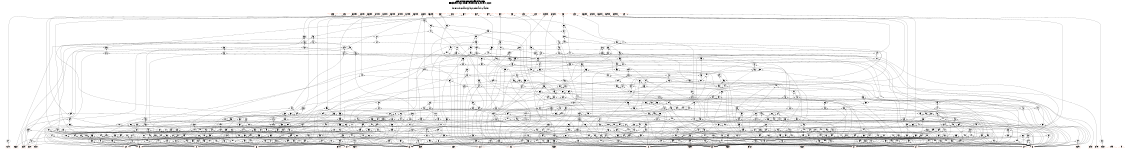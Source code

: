 # Network structure generated by ABC

digraph network {
size = "7.5,10";
center = true;
edge [dir = back];

{
  node [shape = plaintext];
  edge [style = invis];
  LevelTitle1 [label=""];
  LevelTitle2 [label=""];
  Level24 [label = ""];
  Level23 [label = ""];
  Level22 [label = ""];
  Level21 [label = ""];
  Level20 [label = ""];
  Level19 [label = ""];
  Level18 [label = ""];
  Level17 [label = ""];
  Level16 [label = ""];
  Level15 [label = ""];
  Level14 [label = ""];
  Level13 [label = ""];
  Level12 [label = ""];
  Level11 [label = ""];
  Level10 [label = ""];
  Level9 [label = ""];
  Level8 [label = ""];
  Level7 [label = ""];
  Level6 [label = ""];
  Level5 [label = ""];
  Level4 [label = ""];
  Level3 [label = ""];
  Level2 [label = ""];
  Level1 [label = ""];
  Level0 [label = ""];
  LevelTitle1 ->  LevelTitle2 ->  Level24 ->  Level23 ->  Level22 ->  Level21 ->  Level20 ->  Level19 ->  Level18 ->  Level17 ->  Level16 ->  Level15 ->  Level14 ->  Level13 ->  Level12 ->  Level11 ->  Level10 ->  Level9 ->  Level8 ->  Level7 ->  Level6 ->  Level5 ->  Level4 ->  Level3 ->  Level2 ->  Level1 ->  Level0;
}

{
  rank = same;
  LevelTitle1;
  title1 [shape=plaintext,
          fontsize=20,
          fontname = "Times-Roman",
          label="Network structure visualized by ABC\nBenchmark \"top\". Time was Thu Oct  8 20:19:11 2020. "
         ];
}

{
  rank = same;
  LevelTitle2;
  title2 [shape=plaintext,
          fontsize=18,
          fontname = "Times-Roman",
          label="The network contains 534 logic nodes and 18 latches.\n"
         ];
}

{
  rank = same;
  Level24;
  Node17 [label = "g535", shape = invtriangle, color = coral, fillcolor = coral];
  Node18 [label = "g546", shape = invtriangle, color = coral, fillcolor = coral];
  Node19 [label = "g537", shape = invtriangle, color = coral, fillcolor = coral];
  Node20 [label = "g548", shape = invtriangle, color = coral, fillcolor = coral];
  Node21 [label = "g547", shape = invtriangle, color = coral, fillcolor = coral];
  Node22 [label = "g539", shape = invtriangle, color = coral, fillcolor = coral];
  Node23 [label = "g549", shape = invtriangle, color = coral, fillcolor = coral];
  Node24 [label = "g551", shape = invtriangle, color = coral, fillcolor = coral];
  Node25 [label = "g530", shape = invtriangle, color = coral, fillcolor = coral];
  Node26 [label = "g552", shape = invtriangle, color = coral, fillcolor = coral];
  Node27 [label = "g542", shape = invtriangle, color = coral, fillcolor = coral];
  Node28 [label = "g532", shape = invtriangle, color = coral, fillcolor = coral];
  Node29 [label = "g550", shape = invtriangle, color = coral, fillcolor = coral];
  Node30 [label = "g45", shape = invtriangle, color = coral, fillcolor = coral];
  Node32 [label = "ng38L_in", shape = box, color = coral, fillcolor = coral];
  Node35 [label = "ng39L_in", shape = box, color = coral, fillcolor = coral];
  Node38 [label = "ng36L_in", shape = box, color = coral, fillcolor = coral];
  Node41 [label = "ng35L_in", shape = box, color = coral, fillcolor = coral];
  Node44 [label = "ng37L_in", shape = box, color = coral, fillcolor = coral];
  Node47 [label = "ng42L_in", shape = box, color = coral, fillcolor = coral];
  Node50 [label = "ng43L_in", shape = box, color = coral, fillcolor = coral];
  Node53 [label = "ng40L_in", shape = box, color = coral, fillcolor = coral];
  Node56 [label = "ng41L_in", shape = box, color = coral, fillcolor = coral];
  Node59 [label = "ng30L_in", shape = box, color = coral, fillcolor = coral];
  Node62 [label = "ng46L_in", shape = box, color = coral, fillcolor = coral];
  Node65 [label = "ng29L_in", shape = box, color = coral, fillcolor = coral];
  Node68 [label = "ng44L_in", shape = box, color = coral, fillcolor = coral];
  Node71 [label = "ng45L_in", shape = box, color = coral, fillcolor = coral];
  Node74 [label = "ng34L_in", shape = box, color = coral, fillcolor = coral];
  Node77 [label = "ng33L_in", shape = box, color = coral, fillcolor = coral];
  Node80 [label = "ng32L_in", shape = box, color = coral, fillcolor = coral];
  Node83 [label = "ng31L_in", shape = box, color = coral, fillcolor = coral];
}

{
  rank = same;
  Level23;
  Node280 [label = "280\n", shape = ellipse];
}

{
  rank = same;
  Level22;
  Node273 [label = "273\n", shape = ellipse];
  Node313 [label = "313\n", shape = ellipse];
  Node502 [label = "502\n", shape = ellipse];
}

{
  rank = same;
  Level21;
  Node271 [label = "271\n", shape = ellipse];
  Node298 [label = "298\n", shape = ellipse];
  Node501 [label = "501\n", shape = ellipse];
}

{
  rank = same;
  Level20;
  Node161 [label = "161\n", shape = ellipse];
  Node297 [label = "297\n", shape = ellipse];
  Node465 [label = "465\n", shape = ellipse];
  Node500 [label = "500\n", shape = ellipse];
  Node563 [label = "563\n", shape = ellipse];
}

{
  rank = same;
  Level19;
  Node160 [label = "160\n", shape = ellipse];
  Node296 [label = "296\n", shape = ellipse];
  Node378 [label = "378\n", shape = ellipse];
  Node408 [label = "408\n", shape = ellipse];
  Node446 [label = "446\n", shape = ellipse];
  Node463 [label = "463\n", shape = ellipse];
  Node464 [label = "464\n", shape = ellipse];
  Node499 [label = "499\n", shape = ellipse];
  Node517 [label = "517\n", shape = ellipse];
}

{
  rank = same;
  Level18;
  Node159 [label = "159\n", shape = ellipse];
  Node270 [label = "270\n", shape = ellipse];
  Node292 [label = "292\n", shape = ellipse];
  Node325 [label = "325\n", shape = ellipse];
  Node342 [label = "342\n", shape = ellipse];
  Node350 [label = "350\n", shape = ellipse];
  Node376 [label = "376\n", shape = ellipse];
  Node407 [label = "407\n", shape = ellipse];
  Node422 [label = "422\n", shape = ellipse];
  Node445 [label = "445\n", shape = ellipse];
  Node457 [label = "457\n", shape = ellipse];
  Node462 [label = "462\n", shape = ellipse];
  Node491 [label = "491\n", shape = ellipse];
  Node515 [label = "515\n", shape = ellipse];
  Node562 [label = "562\n", shape = ellipse];
  Node600 [label = "600\n", shape = ellipse];
}

{
  rank = same;
  Level17;
  Node158 [label = "158\n", shape = ellipse];
  Node269 [label = "269\n", shape = ellipse];
  Node291 [label = "291\n", shape = ellipse];
  Node316 [label = "316\n", shape = ellipse];
  Node341 [label = "341\n", shape = ellipse];
  Node349 [label = "349\n", shape = ellipse];
  Node353 [label = "353\n", shape = ellipse];
  Node389 [label = "389\n", shape = ellipse];
  Node420 [label = "420\n", shape = ellipse];
  Node423 [label = "423\n", shape = ellipse];
  Node456 [label = "456\n", shape = ellipse];
  Node477 [label = "477\n", shape = ellipse];
  Node490 [label = "490\n", shape = ellipse];
  Node498 [label = "498\n", shape = ellipse];
  Node512 [label = "512\n", shape = ellipse];
  Node561 [label = "561\n", shape = ellipse];
  Node599 [label = "599\n", shape = ellipse];
  Node609 [label = "609\n", shape = ellipse];
}

{
  rank = same;
  Level16;
  Node156 [label = "156\n", shape = ellipse];
  Node267 [label = "267\n", shape = ellipse];
  Node288 [label = "288\n", shape = ellipse];
  Node315 [label = "315\n", shape = ellipse];
  Node343 [label = "343\n", shape = ellipse];
  Node406 [label = "406\n", shape = ellipse];
  Node483 [label = "483\n", shape = ellipse];
  Node489 [label = "489\n", shape = ellipse];
  Node607 [label = "607\n", shape = ellipse];
}

{
  rank = same;
  Level15;
  Node155 [label = "155\n", shape = ellipse];
  Node230 [label = "230\n", shape = ellipse];
  Node266 [label = "266\n", shape = ellipse];
  Node287 [label = "287\n", shape = ellipse];
  Node314 [label = "314\n", shape = ellipse];
  Node405 [label = "405\n", shape = ellipse];
  Node482 [label = "482\n", shape = ellipse];
  Node487 [label = "487\n", shape = ellipse];
  Node508 [label = "508\n", shape = ellipse];
}

{
  rank = same;
  Level14;
  Node153 [label = "153\n", shape = ellipse];
  Node229 [label = "229\n", shape = ellipse];
  Node263 [label = "263\n", shape = ellipse];
  Node279 [label = "279\n", shape = ellipse];
  Node290 [label = "290\n", shape = ellipse];
  Node312 [label = "312\n", shape = ellipse];
  Node398 [label = "398\n", shape = ellipse];
  Node421 [label = "421\n", shape = ellipse];
  Node486 [label = "486\n", shape = ellipse];
  Node507 [label = "507\n", shape = ellipse];
}

{
  rank = same;
  Level13;
  Node152 [label = "152\n", shape = ellipse];
  Node225 [label = "225\n", shape = ellipse];
  Node231 [label = "231\n", shape = ellipse];
  Node278 [label = "278\n", shape = ellipse];
  Node397 [label = "397\n", shape = ellipse];
  Node488 [label = "488\n", shape = ellipse];
  Node497 [label = "497\n", shape = ellipse];
  Node506 [label = "506\n", shape = ellipse];
  Node605 [label = "605\n", shape = ellipse];
}

{
  rank = same;
  Level12;
  Node151 [label = "151\n", shape = ellipse];
  Node224 [label = "224\n", shape = ellipse];
  Node277 [label = "277\n", shape = ellipse];
  Node345 [label = "345\n", shape = ellipse];
  Node348 [label = "348\n", shape = ellipse];
  Node367 [label = "367\n", shape = ellipse];
  Node396 [label = "396\n", shape = ellipse];
  Node404 [label = "404\n", shape = ellipse];
  Node436 [label = "436\n", shape = ellipse];
  Node485 [label = "485\n", shape = ellipse];
  Node505 [label = "505\n", shape = ellipse];
  Node597 [label = "597\n", shape = ellipse];
  Node598 [label = "598\n", shape = ellipse];
  Node604 [label = "604\n", shape = ellipse];
}

{
  rank = same;
  Level11;
  Node149 [label = "149\n", shape = ellipse];
  Node223 [label = "223\n", shape = ellipse];
  Node262 [label = "262\n", shape = ellipse];
  Node344 [label = "344\n", shape = ellipse];
  Node347 [label = "347\n", shape = ellipse];
  Node365 [label = "365\n", shape = ellipse];
  Node394 [label = "394\n", shape = ellipse];
  Node395 [label = "395\n", shape = ellipse];
  Node435 [label = "435\n", shape = ellipse];
  Node484 [label = "484\n", shape = ellipse];
  Node504 [label = "504\n", shape = ellipse];
  Node586 [label = "586\n", shape = ellipse];
  Node603 [label = "603\n", shape = ellipse];
}

{
  rank = same;
  Level10;
  Node147 [label = "147\n", shape = ellipse];
  Node193 [label = "193\n", shape = ellipse];
  Node222 [label = "222\n", shape = ellipse];
  Node259 [label = "259\n", shape = ellipse];
  Node377 [label = "377\n", shape = ellipse];
  Node516 [label = "516\n", shape = ellipse];
  Node585 [label = "585\n", shape = ellipse];
  Node601 [label = "601\n", shape = ellipse];
}

{
  rank = same;
  Level9;
  Node110 [label = "110\n", shape = ellipse];
  Node146 [label = "146\n", shape = ellipse];
  Node185 [label = "185\n", shape = ellipse];
  Node215 [label = "215\n", shape = ellipse];
  Node257 [label = "257\n", shape = ellipse];
  Node373 [label = "373\n", shape = ellipse];
  Node391 [label = "391\n", shape = ellipse];
  Node444 [label = "444\n", shape = ellipse];
  Node481 [label = "481\n", shape = ellipse];
  Node514 [label = "514\n", shape = ellipse];
  Node583 [label = "583\n", shape = ellipse];
  Node584 [label = "584\n", shape = ellipse];
}

{
  rank = same;
  Level8;
  Node108 [label = "108\n", shape = ellipse];
  Node145 [label = "145\n", shape = ellipse];
  Node150 [label = "150\n", shape = ellipse];
  Node183 [label = "183\n", shape = ellipse];
  Node214 [label = "214\n", shape = ellipse];
  Node256 [label = "256\n", shape = ellipse];
  Node258 [label = "258\n", shape = ellipse];
  Node311 [label = "311\n", shape = ellipse];
  Node371 [label = "371\n", shape = ellipse];
  Node480 [label = "480\n", shape = ellipse];
  Node575 [label = "575\n", shape = ellipse];
  Node582 [label = "582\n", shape = ellipse];
  Node608 [label = "608\n", shape = ellipse];
}

{
  rank = same;
  Level7;
  Node99 [label = "99\n", shape = ellipse];
  Node130 [label = "130\n", shape = ellipse];
  Node144 [label = "144\n", shape = ellipse];
  Node173 [label = "173\n", shape = ellipse];
  Node182 [label = "182\n", shape = ellipse];
  Node209 [label = "209\n", shape = ellipse];
  Node240 [label = "240\n", shape = ellipse];
  Node250 [label = "250\n", shape = ellipse];
  Node255 [label = "255\n", shape = ellipse];
  Node261 [label = "261\n", shape = ellipse];
  Node309 [label = "309\n", shape = ellipse];
  Node310 [label = "310\n", shape = ellipse];
  Node340 [label = "340\n", shape = ellipse];
  Node366 [label = "366\n", shape = ellipse];
  Node370 [label = "370\n", shape = ellipse];
  Node388 [label = "388\n", shape = ellipse];
  Node419 [label = "419\n", shape = ellipse];
  Node434 [label = "434\n", shape = ellipse];
  Node476 [label = "476\n", shape = ellipse];
  Node478 [label = "478\n", shape = ellipse];
  Node496 [label = "496\n", shape = ellipse];
  Node538 [label = "538\n", shape = ellipse];
  Node548 [label = "548\n", shape = ellipse];
  Node558 [label = "558\n", shape = ellipse];
  Node573 [label = "573\n", shape = ellipse];
  Node581 [label = "581\n", shape = ellipse];
}

{
  rank = same;
  Level6;
  Node98 [label = "98\n", shape = ellipse];
  Node129 [label = "129\n", shape = ellipse];
  Node143 [label = "143\n", shape = ellipse];
  Node172 [label = "172\n", shape = ellipse];
  Node179 [label = "179\n", shape = ellipse];
  Node192 [label = "192\n", shape = ellipse];
  Node208 [label = "208\n", shape = ellipse];
  Node239 [label = "239\n", shape = ellipse];
  Node249 [label = "249\n", shape = ellipse];
  Node254 [label = "254\n", shape = ellipse];
  Node260 [label = "260\n", shape = ellipse];
  Node265 [label = "265\n", shape = ellipse];
  Node276 [label = "276\n", shape = ellipse];
  Node289 [label = "289\n", shape = ellipse];
  Node308 [label = "308\n", shape = ellipse];
  Node324 [label = "324\n", shape = ellipse];
  Node339 [label = "339\n", shape = ellipse];
  Node364 [label = "364\n", shape = ellipse];
  Node387 [label = "387\n", shape = ellipse];
  Node418 [label = "418\n", shape = ellipse];
  Node433 [label = "433\n", shape = ellipse];
  Node443 [label = "443\n", shape = ellipse];
  Node475 [label = "475\n", shape = ellipse];
  Node495 [label = "495\n", shape = ellipse];
  Node527 [label = "527\n", shape = ellipse];
  Node537 [label = "537\n", shape = ellipse];
  Node547 [label = "547\n", shape = ellipse];
  Node556 [label = "556\n", shape = ellipse];
  Node572 [label = "572\n", shape = ellipse];
  Node578 [label = "578\n", shape = ellipse];
  Node596 [label = "596\n", shape = ellipse];
}

{
  rank = same;
  Level5;
  Node96 [label = "96\n", shape = ellipse];
  Node107 [label = "107\n", shape = ellipse];
  Node128 [label = "128\n", shape = ellipse];
  Node142 [label = "142\n", shape = ellipse];
  Node169 [label = "169\n", shape = ellipse];
  Node178 [label = "178\n", shape = ellipse];
  Node191 [label = "191\n", shape = ellipse];
  Node207 [label = "207\n", shape = ellipse];
  Node221 [label = "221\n", shape = ellipse];
  Node237 [label = "237\n", shape = ellipse];
  Node238 [label = "238\n", shape = ellipse];
  Node246 [label = "246\n", shape = ellipse];
  Node253 [label = "253\n", shape = ellipse];
  Node264 [label = "264\n", shape = ellipse];
  Node274 [label = "274\n", shape = ellipse];
  Node286 [label = "286\n", shape = ellipse];
  Node295 [label = "295\n", shape = ellipse];
  Node307 [label = "307\n", shape = ellipse];
  Node323 [label = "323\n", shape = ellipse];
  Node329 [label = "329\n", shape = ellipse];
  Node338 [label = "338\n", shape = ellipse];
  Node362 [label = "362\n", shape = ellipse];
  Node363 [label = "363\n", shape = ellipse];
  Node386 [label = "386\n", shape = ellipse];
  Node403 [label = "403\n", shape = ellipse];
  Node417 [label = "417\n", shape = ellipse];
  Node432 [label = "432\n", shape = ellipse];
  Node442 [label = "442\n", shape = ellipse];
  Node455 [label = "455\n", shape = ellipse];
  Node473 [label = "473\n", shape = ellipse];
  Node479 [label = "479\n", shape = ellipse];
  Node493 [label = "493\n", shape = ellipse];
  Node523 [label = "523\n", shape = ellipse];
  Node526 [label = "526\n", shape = ellipse];
  Node536 [label = "536\n", shape = ellipse];
  Node544 [label = "544\n", shape = ellipse];
  Node555 [label = "555\n", shape = ellipse];
  Node570 [label = "570\n", shape = ellipse];
  Node595 [label = "595\n", shape = ellipse];
  Node613 [label = "613\n", shape = ellipse];
}

{
  rank = same;
  Level4;
  Node90 [label = "90\n", shape = ellipse];
  Node106 [label = "106\n", shape = ellipse];
  Node117 [label = "117\n", shape = ellipse];
  Node123 [label = "123\n", shape = ellipse];
  Node127 [label = "127\n", shape = ellipse];
  Node134 [label = "134\n", shape = ellipse];
  Node141 [label = "141\n", shape = ellipse];
  Node167 [label = "167\n", shape = ellipse];
  Node171 [label = "171\n", shape = ellipse];
  Node190 [label = "190\n", shape = ellipse];
  Node197 [label = "197\n", shape = ellipse];
  Node202 [label = "202\n", shape = ellipse];
  Node206 [label = "206\n", shape = ellipse];
  Node220 [label = "220\n", shape = ellipse];
  Node228 [label = "228\n", shape = ellipse];
  Node236 [label = "236\n", shape = ellipse];
  Node245 [label = "245\n", shape = ellipse];
  Node285 [label = "285\n", shape = ellipse];
  Node294 [label = "294\n", shape = ellipse];
  Node301 [label = "301\n", shape = ellipse];
  Node306 [label = "306\n", shape = ellipse];
  Node322 [label = "322\n", shape = ellipse];
  Node328 [label = "328\n", shape = ellipse];
  Node337 [label = "337\n", shape = ellipse];
  Node357 [label = "357\n", shape = ellipse];
  Node361 [label = "361\n", shape = ellipse];
  Node383 [label = "383\n", shape = ellipse];
  Node402 [label = "402\n", shape = ellipse];
  Node416 [label = "416\n", shape = ellipse];
  Node429 [label = "429\n", shape = ellipse];
  Node441 [label = "441\n", shape = ellipse];
  Node453 [label = "453\n", shape = ellipse];
  Node472 [label = "472\n", shape = ellipse];
  Node492 [label = "492\n", shape = ellipse];
  Node511 [label = "511\n", shape = ellipse];
  Node522 [label = "522\n", shape = ellipse];
  Node535 [label = "535\n", shape = ellipse];
  Node543 [label = "543\n", shape = ellipse];
  Node546 [label = "546\n", shape = ellipse];
  Node553 [label = "553\n", shape = ellipse];
  Node557 [label = "557\n", shape = ellipse];
  Node569 [label = "569\n", shape = ellipse];
  Node574 [label = "574\n", shape = ellipse];
  Node590 [label = "590\n", shape = ellipse];
  Node591 [label = "591\n", shape = ellipse];
  Node594 [label = "594\n", shape = ellipse];
  Node612 [label = "612\n", shape = ellipse];
}

{
  rank = same;
  Level3;
  Node89 [label = "89\n", shape = ellipse];
  Node95 [label = "95\n", shape = ellipse];
  Node104 [label = "104\n", shape = ellipse];
  Node116 [label = "116\n", shape = ellipse];
  Node122 [label = "122\n", shape = ellipse];
  Node125 [label = "125\n", shape = ellipse];
  Node133 [label = "133\n", shape = ellipse];
  Node140 [label = "140\n", shape = ellipse];
  Node164 [label = "164\n", shape = ellipse];
  Node166 [label = "166\n", shape = ellipse];
  Node170 [label = "170\n", shape = ellipse];
  Node177 [label = "177\n", shape = ellipse];
  Node181 [label = "181\n", shape = ellipse];
  Node189 [label = "189\n", shape = ellipse];
  Node196 [label = "196\n", shape = ellipse];
  Node201 [label = "201\n", shape = ellipse];
  Node205 [label = "205\n", shape = ellipse];
  Node213 [label = "213\n", shape = ellipse];
  Node216 [label = "216\n", shape = ellipse];
  Node227 [label = "227\n", shape = ellipse];
  Node235 [label = "235\n", shape = ellipse];
  Node244 [label = "244\n", shape = ellipse];
  Node248 [label = "248\n", shape = ellipse];
  Node282 [label = "282\n", shape = ellipse];
  Node284 [label = "284\n", shape = ellipse];
  Node300 [label = "300\n", shape = ellipse];
  Node303 [label = "303\n", shape = ellipse];
  Node305 [label = "305\n", shape = ellipse];
  Node318 [label = "318\n", shape = ellipse];
  Node321 [label = "321\n", shape = ellipse];
  Node327 [label = "327\n", shape = ellipse];
  Node330 [label = "330\n", shape = ellipse];
  Node334 [label = "334\n", shape = ellipse];
  Node356 [label = "356\n", shape = ellipse];
  Node360 [label = "360\n", shape = ellipse];
  Node382 [label = "382\n", shape = ellipse];
  Node401 [label = "401\n", shape = ellipse];
  Node412 [label = "412\n", shape = ellipse];
  Node415 [label = "415\n", shape = ellipse];
  Node425 [label = "425\n", shape = ellipse];
  Node428 [label = "428\n", shape = ellipse];
  Node437 [label = "437\n", shape = ellipse];
  Node440 [label = "440\n", shape = ellipse];
  Node452 [label = "452\n", shape = ellipse];
  Node454 [label = "454\n", shape = ellipse];
  Node460 [label = "460\n", shape = ellipse];
  Node471 [label = "471\n", shape = ellipse];
  Node474 [label = "474\n", shape = ellipse];
  Node509 [label = "509\n", shape = ellipse];
  Node520 [label = "520\n", shape = ellipse];
  Node521 [label = "521\n", shape = ellipse];
  Node525 [label = "525\n", shape = ellipse];
  Node531 [label = "531\n", shape = ellipse];
  Node534 [label = "534\n", shape = ellipse];
  Node542 [label = "542\n", shape = ellipse];
  Node545 [label = "545\n", shape = ellipse];
  Node552 [label = "552\n", shape = ellipse];
  Node559 [label = "559\n", shape = ellipse];
  Node568 [label = "568\n", shape = ellipse];
  Node580 [label = "580\n", shape = ellipse];
  Node589 [label = "589\n", shape = ellipse];
  Node593 [label = "593\n", shape = ellipse];
  Node610 [label = "610\n", shape = ellipse];
  Node611 [label = "611\n", shape = ellipse];
  Node616 [label = "616\n", shape = ellipse];
}

{
  rank = same;
  Level2;
  Node88 [label = "88\n", shape = ellipse];
  Node94 [label = "94\n", shape = ellipse];
  Node102 [label = "102\n", shape = ellipse];
  Node105 [label = "105\n", shape = ellipse];
  Node112 [label = "112\n", shape = ellipse];
  Node114 [label = "114\n", shape = ellipse];
  Node120 [label = "120\n", shape = ellipse];
  Node124 [label = "124\n", shape = ellipse];
  Node131 [label = "131\n", shape = ellipse];
  Node135 [label = "135\n", shape = ellipse];
  Node137 [label = "137\n", shape = ellipse];
  Node139 [label = "139\n", shape = ellipse];
  Node157 [label = "157\n", shape = ellipse];
  Node163 [label = "163\n", shape = ellipse];
  Node165 [label = "165\n", shape = ellipse];
  Node168 [label = "168\n", shape = ellipse];
  Node176 [label = "176\n", shape = ellipse];
  Node180 [label = "180\n", shape = ellipse];
  Node186 [label = "186\n", shape = ellipse];
  Node188 [label = "188\n", shape = ellipse];
  Node195 [label = "195\n", shape = ellipse];
  Node200 [label = "200\n", shape = ellipse];
  Node203 [label = "203\n", shape = ellipse];
  Node204 [label = "204\n", shape = ellipse];
  Node211 [label = "211\n", shape = ellipse];
  Node218 [label = "218\n", shape = ellipse];
  Node219 [label = "219\n", shape = ellipse];
  Node226 [label = "226\n", shape = ellipse];
  Node234 [label = "234\n", shape = ellipse];
  Node241 [label = "241\n", shape = ellipse];
  Node243 [label = "243\n", shape = ellipse];
  Node252 [label = "252\n", shape = ellipse];
  Node281 [label = "281\n", shape = ellipse];
  Node283 [label = "283\n", shape = ellipse];
  Node293 [label = "293\n", shape = ellipse];
  Node299 [label = "299\n", shape = ellipse];
  Node302 [label = "302\n", shape = ellipse];
  Node304 [label = "304\n", shape = ellipse];
  Node317 [label = "317\n", shape = ellipse];
  Node319 [label = "319\n", shape = ellipse];
  Node320 [label = "320\n", shape = ellipse];
  Node326 [label = "326\n", shape = ellipse];
  Node333 [label = "333\n", shape = ellipse];
  Node335 [label = "335\n", shape = ellipse];
  Node336 [label = "336\n", shape = ellipse];
  Node352 [label = "352\n", shape = ellipse];
  Node354 [label = "354\n", shape = ellipse];
  Node355 [label = "355\n", shape = ellipse];
  Node359 [label = "359\n", shape = ellipse];
  Node372 [label = "372\n", shape = ellipse];
  Node375 [label = "375\n", shape = ellipse];
  Node380 [label = "380\n", shape = ellipse];
  Node381 [label = "381\n", shape = ellipse];
  Node384 [label = "384\n", shape = ellipse];
  Node385 [label = "385\n", shape = ellipse];
  Node393 [label = "393\n", shape = ellipse];
  Node399 [label = "399\n", shape = ellipse];
  Node400 [label = "400\n", shape = ellipse];
  Node410 [label = "410\n", shape = ellipse];
  Node413 [label = "413\n", shape = ellipse];
  Node414 [label = "414\n", shape = ellipse];
  Node424 [label = "424\n", shape = ellipse];
  Node427 [label = "427\n", shape = ellipse];
  Node431 [label = "431\n", shape = ellipse];
  Node439 [label = "439\n", shape = ellipse];
  Node448 [label = "448\n", shape = ellipse];
  Node450 [label = "450\n", shape = ellipse];
  Node459 [label = "459\n", shape = ellipse];
  Node467 [label = "467\n", shape = ellipse];
  Node468 [label = "468\n", shape = ellipse];
  Node470 [label = "470\n", shape = ellipse];
  Node494 [label = "494\n", shape = ellipse];
  Node503 [label = "503\n", shape = ellipse];
  Node513 [label = "513\n", shape = ellipse];
  Node518 [label = "518\n", shape = ellipse];
  Node519 [label = "519\n", shape = ellipse];
  Node529 [label = "529\n", shape = ellipse];
  Node530 [label = "530\n", shape = ellipse];
  Node532 [label = "532\n", shape = ellipse];
  Node533 [label = "533\n", shape = ellipse];
  Node539 [label = "539\n", shape = ellipse];
  Node540 [label = "540\n", shape = ellipse];
  Node541 [label = "541\n", shape = ellipse];
  Node550 [label = "550\n", shape = ellipse];
  Node560 [label = "560\n", shape = ellipse];
  Node565 [label = "565\n", shape = ellipse];
  Node566 [label = "566\n", shape = ellipse];
  Node567 [label = "567\n", shape = ellipse];
  Node571 [label = "571\n", shape = ellipse];
  Node576 [label = "576\n", shape = ellipse];
  Node579 [label = "579\n", shape = ellipse];
  Node587 [label = "587\n", shape = ellipse];
  Node588 [label = "588\n", shape = ellipse];
  Node606 [label = "606\n", shape = ellipse];
  Node614 [label = "614\n", shape = ellipse];
}

{
  rank = same;
  Level1;
  Node85 [label = "85\n", shape = ellipse];
  Node86 [label = "86\n", shape = ellipse];
  Node87 [label = "87\n", shape = ellipse];
  Node91 [label = "91\n", shape = ellipse];
  Node92 [label = "92\n", shape = ellipse];
  Node93 [label = "93\n", shape = ellipse];
  Node97 [label = "97\n", shape = ellipse];
  Node100 [label = "100\n", shape = ellipse];
  Node101 [label = "101\n", shape = ellipse];
  Node103 [label = "103\n", shape = ellipse];
  Node109 [label = "109\n", shape = ellipse];
  Node111 [label = "111\n", shape = ellipse];
  Node113 [label = "113\n", shape = ellipse];
  Node115 [label = "115\n", shape = ellipse];
  Node118 [label = "118\n", shape = ellipse];
  Node119 [label = "119\n", shape = ellipse];
  Node121 [label = "121\n", shape = ellipse];
  Node126 [label = "126\n", shape = ellipse];
  Node132 [label = "132\n", shape = ellipse];
  Node136 [label = "136\n", shape = ellipse];
  Node138 [label = "138\n", shape = ellipse];
  Node148 [label = "148\n", shape = ellipse];
  Node154 [label = "154\n", shape = ellipse];
  Node162 [label = "162\n", shape = ellipse];
  Node174 [label = "174\n", shape = ellipse];
  Node175 [label = "175\n", shape = ellipse];
  Node184 [label = "184\n", shape = ellipse];
  Node187 [label = "187\n", shape = ellipse];
  Node194 [label = "194\n", shape = ellipse];
  Node198 [label = "198\n", shape = ellipse];
  Node199 [label = "199\n", shape = ellipse];
  Node210 [label = "210\n", shape = ellipse];
  Node212 [label = "212\n", shape = ellipse];
  Node217 [label = "217\n", shape = ellipse];
  Node232 [label = "232\n", shape = ellipse];
  Node233 [label = "233\n", shape = ellipse];
  Node242 [label = "242\n", shape = ellipse];
  Node247 [label = "247\n", shape = ellipse];
  Node251 [label = "251\n", shape = ellipse];
  Node268 [label = "268\n", shape = ellipse];
  Node272 [label = "272\n", shape = ellipse];
  Node275 [label = "275\n", shape = ellipse];
  Node331 [label = "331\n", shape = ellipse];
  Node332 [label = "332\n", shape = ellipse];
  Node346 [label = "346\n", shape = ellipse];
  Node351 [label = "351\n", shape = ellipse];
  Node358 [label = "358\n", shape = ellipse];
  Node368 [label = "368\n", shape = ellipse];
  Node369 [label = "369\n", shape = ellipse];
  Node374 [label = "374\n", shape = ellipse];
  Node379 [label = "379\n", shape = ellipse];
  Node390 [label = "390\n", shape = ellipse];
  Node392 [label = "392\n", shape = ellipse];
  Node409 [label = "409\n", shape = ellipse];
  Node411 [label = "411\n", shape = ellipse];
  Node426 [label = "426\n", shape = ellipse];
  Node430 [label = "430\n", shape = ellipse];
  Node438 [label = "438\n", shape = ellipse];
  Node447 [label = "447\n", shape = ellipse];
  Node449 [label = "449\n", shape = ellipse];
  Node451 [label = "451\n", shape = ellipse];
  Node458 [label = "458\n", shape = ellipse];
  Node461 [label = "461\n", shape = ellipse];
  Node466 [label = "466\n", shape = ellipse];
  Node469 [label = "469\n", shape = ellipse];
  Node510 [label = "510\n", shape = ellipse];
  Node524 [label = "524\n", shape = ellipse];
  Node528 [label = "528\n", shape = ellipse];
  Node549 [label = "549\n", shape = ellipse];
  Node551 [label = "551\n", shape = ellipse];
  Node554 [label = "554\n", shape = ellipse];
  Node564 [label = "564\n", shape = ellipse];
  Node577 [label = "577\n", shape = ellipse];
  Node592 [label = "592\n", shape = ellipse];
  Node602 [label = "602\n", shape = ellipse];
  Node615 [label = "615\n", shape = ellipse];
  Node617 [label = "617\n", shape = ellipse];
  Node618 [label = "618\n", shape = ellipse];
}

{
  rank = same;
  Level0;
  Node1 [label = "clock", shape = triangle, color = coral, fillcolor = coral];
  Node2 [label = "ck", shape = triangle, color = coral, fillcolor = coral];
  Node3 [label = "g7", shape = triangle, color = coral, fillcolor = coral];
  Node4 [label = "g6", shape = triangle, color = coral, fillcolor = coral];
  Node5 [label = "g5", shape = triangle, color = coral, fillcolor = coral];
  Node6 [label = "g4", shape = triangle, color = coral, fillcolor = coral];
  Node7 [label = "g10", shape = triangle, color = coral, fillcolor = coral];
  Node8 [label = "g3", shape = triangle, color = coral, fillcolor = coral];
  Node9 [label = "g2", shape = triangle, color = coral, fillcolor = coral];
  Node10 [label = "g12", shape = triangle, color = coral, fillcolor = coral];
  Node11 [label = "g1", shape = triangle, color = coral, fillcolor = coral];
  Node12 [label = "g11", shape = triangle, color = coral, fillcolor = coral];
  Node13 [label = "g0", shape = triangle, color = coral, fillcolor = coral];
  Node14 [label = "g13", shape = triangle, color = coral, fillcolor = coral];
  Node15 [label = "g9", shape = triangle, color = coral, fillcolor = coral];
  Node16 [label = "g8", shape = triangle, color = coral, fillcolor = coral];
  Node33 [label = "ng38L", shape = box, color = coral, fillcolor = coral];
  Node36 [label = "ng39L", shape = box, color = coral, fillcolor = coral];
  Node39 [label = "ng36L", shape = box, color = coral, fillcolor = coral];
  Node42 [label = "ng35L", shape = box, color = coral, fillcolor = coral];
  Node45 [label = "ng37L", shape = box, color = coral, fillcolor = coral];
  Node48 [label = "ng42L", shape = box, color = coral, fillcolor = coral];
  Node51 [label = "ng43L", shape = box, color = coral, fillcolor = coral];
  Node54 [label = "ng40L", shape = box, color = coral, fillcolor = coral];
  Node57 [label = "ng41L", shape = box, color = coral, fillcolor = coral];
  Node60 [label = "ng30L", shape = box, color = coral, fillcolor = coral];
  Node63 [label = "ng46L", shape = box, color = coral, fillcolor = coral];
  Node66 [label = "ng29L", shape = box, color = coral, fillcolor = coral];
  Node69 [label = "ng44L", shape = box, color = coral, fillcolor = coral];
  Node72 [label = "ng45L", shape = box, color = coral, fillcolor = coral];
  Node75 [label = "ng34L", shape = box, color = coral, fillcolor = coral];
  Node78 [label = "ng33L", shape = box, color = coral, fillcolor = coral];
  Node81 [label = "ng32L", shape = box, color = coral, fillcolor = coral];
  Node84 [label = "ng31L", shape = box, color = coral, fillcolor = coral];
}

title1 -> title2 [style = invis];
title2 -> Node17 [style = invis];
title2 -> Node18 [style = invis];
title2 -> Node19 [style = invis];
title2 -> Node20 [style = invis];
title2 -> Node21 [style = invis];
title2 -> Node22 [style = invis];
title2 -> Node23 [style = invis];
title2 -> Node24 [style = invis];
title2 -> Node25 [style = invis];
title2 -> Node26 [style = invis];
title2 -> Node27 [style = invis];
title2 -> Node28 [style = invis];
title2 -> Node29 [style = invis];
title2 -> Node30 [style = invis];
title2 -> Node32 [style = invis];
title2 -> Node35 [style = invis];
title2 -> Node38 [style = invis];
title2 -> Node41 [style = invis];
title2 -> Node44 [style = invis];
title2 -> Node47 [style = invis];
title2 -> Node50 [style = invis];
title2 -> Node53 [style = invis];
title2 -> Node56 [style = invis];
title2 -> Node59 [style = invis];
title2 -> Node62 [style = invis];
title2 -> Node65 [style = invis];
title2 -> Node68 [style = invis];
title2 -> Node71 [style = invis];
title2 -> Node74 [style = invis];
title2 -> Node77 [style = invis];
title2 -> Node80 [style = invis];
title2 -> Node83 [style = invis];
Node17 -> Node18 [style = invis];
Node18 -> Node19 [style = invis];
Node19 -> Node20 [style = invis];
Node20 -> Node21 [style = invis];
Node21 -> Node22 [style = invis];
Node22 -> Node23 [style = invis];
Node23 -> Node24 [style = invis];
Node24 -> Node25 [style = invis];
Node25 -> Node26 [style = invis];
Node26 -> Node27 [style = invis];
Node27 -> Node28 [style = invis];
Node28 -> Node29 [style = invis];
Node29 -> Node30 [style = invis];
Node17 -> Node280 [style = solid];
Node18 -> Node617 [style = solid];
Node19 -> Node313 [style = solid];
Node20 -> Node325 [style = solid];
Node21 -> Node342 [style = solid];
Node22 -> Node350 [style = solid];
Node23 -> Node378 [style = solid];
Node24 -> Node408 [style = solid];
Node25 -> Node422 [style = solid];
Node26 -> Node446 [style = solid];
Node27 -> Node465 [style = solid];
Node28 -> Node502 [style = solid];
Node29 -> Node517 [style = solid];
Node30 -> Node618 [style = solid];
Node32 -> Node518 [style = solid];
Node35 -> Node520 [style = solid];
Node38 -> Node523 [style = solid];
Node41 -> Node527 [style = solid];
Node44 -> Node529 [style = solid];
Node47 -> Node538 [style = solid];
Node50 -> Node548 [style = solid];
Node53 -> Node558 [style = solid];
Node56 -> Node563 [style = solid];
Node59 -> Node565 [style = solid];
Node62 -> Node586 [style = solid];
Node65 -> Node590 [style = solid];
Node68 -> Node596 [style = solid];
Node71 -> Node600 [style = solid];
Node74 -> Node605 [style = solid];
Node77 -> Node609 [style = solid];
Node80 -> Node613 [style = solid];
Node83 -> Node616 [style = solid];
Node85 -> Node7 [style = solid];
Node85 -> Node16 [style = solid];
Node86 -> Node3 [style = solid];
Node86 -> Node5 [style = solid];
Node87 -> Node4 [style = solid];
Node87 -> Node15 [style = solid];
Node88 -> Node8 [style = solid];
Node88 -> Node85 [style = solid];
Node89 -> Node86 [style = solid];
Node89 -> Node88 [style = solid];
Node90 -> Node87 [style = solid];
Node90 -> Node89 [style = solid];
Node91 -> Node5 [style = solid];
Node91 -> Node8 [style = solid];
Node92 -> Node3 [style = solid];
Node92 -> Node7 [style = solid];
Node93 -> Node16 [style = solid];
Node93 -> Node45 [style = solid];
Node94 -> Node91 [style = solid];
Node94 -> Node93 [style = solid];
Node95 -> Node92 [style = solid];
Node95 -> Node94 [style = solid];
Node96 -> Node90 [style = solid];
Node96 -> Node95 [style = solid];
Node97 -> Node6 [style = solid];
Node97 -> Node13 [style = solid];
Node98 -> Node12 [style = solid];
Node98 -> Node96 [style = solid];
Node99 -> Node97 [style = solid];
Node99 -> Node98 [style = solid];
Node100 -> Node4 [style = solid];
Node100 -> Node6 [style = solid];
Node101 -> Node12 [style = solid];
Node101 -> Node15 [style = solid];
Node102 -> Node16 [style = solid];
Node102 -> Node101 [style = solid];
Node103 -> Node3 [style = solid];
Node103 -> Node7 [style = solid];
Node104 -> Node102 [style = solid];
Node104 -> Node103 [style = solid];
Node105 -> Node91 [style = solid];
Node105 -> Node100 [style = solid];
Node106 -> Node104 [style = solid];
Node106 -> Node105 [style = solid];
Node107 -> Node13 [style = solid];
Node107 -> Node106 [style = solid];
Node108 -> Node99 [style = solid];
Node108 -> Node107 [style = solid];
Node109 -> Node9 [style = solid];
Node109 -> Node11 [style = solid];
Node110 -> Node108 [style = solid];
Node110 -> Node109 [style = solid];
Node111 -> Node3 [style = solid];
Node111 -> Node4 [style = solid];
Node112 -> Node60 [style = solid];
Node112 -> Node111 [style = solid];
Node113 -> Node7 [style = solid];
Node113 -> Node12 [style = solid];
Node114 -> Node15 [style = solid];
Node114 -> Node113 [style = solid];
Node115 -> Node16 [style = solid];
Node115 -> Node84 [style = solid];
Node116 -> Node112 [style = solid];
Node116 -> Node114 [style = solid];
Node117 -> Node115 [style = solid];
Node117 -> Node116 [style = solid];
Node118 -> Node4 [style = solid];
Node118 -> Node60 [style = solid];
Node119 -> Node7 [style = solid];
Node119 -> Node16 [style = solid];
Node120 -> Node15 [style = solid];
Node120 -> Node119 [style = solid];
Node121 -> Node16 [style = solid];
Node121 -> Node84 [style = solid];
Node122 -> Node112 [style = solid];
Node122 -> Node120 [style = solid];
Node123 -> Node121 [style = solid];
Node123 -> Node122 [style = solid];
Node124 -> Node7 [style = solid];
Node124 -> Node119 [style = solid];
Node125 -> Node15 [style = solid];
Node125 -> Node124 [style = solid];
Node126 -> Node3 [style = solid];
Node126 -> Node16 [style = solid];
Node127 -> Node125 [style = solid];
Node127 -> Node126 [style = solid];
Node128 -> Node118 [style = solid];
Node128 -> Node123 [style = solid];
Node129 -> Node127 [style = solid];
Node129 -> Node128 [style = solid];
Node130 -> Node12 [style = solid];
Node130 -> Node129 [style = solid];
Node131 -> Node85 [style = solid];
Node131 -> Node121 [style = solid];
Node132 -> Node3 [style = solid];
Node132 -> Node12 [style = solid];
Node133 -> Node15 [style = solid];
Node133 -> Node131 [style = solid];
Node134 -> Node132 [style = solid];
Node134 -> Node133 [style = solid];
Node135 -> Node8 [style = solid];
Node135 -> Node97 [style = solid];
Node136 -> Node8 [style = solid];
Node136 -> Node13 [style = solid];
Node137 -> Node9 [style = solid];
Node137 -> Node136 [style = solid];
Node138 -> Node5 [style = solid];
Node138 -> Node11 [style = solid];
Node139 -> Node6 [style = solid];
Node139 -> Node91 [style = solid];
Node140 -> Node138 [style = solid];
Node140 -> Node139 [style = solid];
Node141 -> Node9 [style = solid];
Node141 -> Node140 [style = solid];
Node142 -> Node8 [style = solid];
Node142 -> Node141 [style = solid];
Node143 -> Node13 [style = solid];
Node143 -> Node142 [style = solid];
Node144 -> Node6 [style = solid];
Node144 -> Node143 [style = solid];
Node145 -> Node137 [style = solid];
Node145 -> Node144 [style = solid];
Node146 -> Node5 [style = solid];
Node146 -> Node145 [style = solid];
Node147 -> Node135 [style = solid];
Node147 -> Node146 [style = solid];
Node148 -> Node5 [style = solid];
Node148 -> Node6 [style = solid];
Node149 -> Node147 [style = solid];
Node149 -> Node148 [style = solid];
Node150 -> Node117 [style = solid];
Node150 -> Node130 [style = solid];
Node151 -> Node134 [style = solid];
Node151 -> Node149 [style = solid];
Node152 -> Node150 [style = solid];
Node152 -> Node151 [style = solid];
Node153 -> Node63 [style = solid];
Node153 -> Node152 [style = solid];
Node154 -> Node10 [style = solid];
Node154 -> Node14 [style = solid];
Node155 -> Node153 [style = solid];
Node155 -> Node154 [style = solid];
Node156 -> Node110 [style = solid];
Node156 -> Node155 [style = solid];
Node157 -> Node11 [style = solid];
Node157 -> Node91 [style = solid];
Node158 -> Node16 [style = solid];
Node158 -> Node156 [style = solid];
Node159 -> Node157 [style = solid];
Node159 -> Node158 [style = solid];
Node160 -> Node45 [style = solid];
Node160 -> Node159 [style = solid];
Node161 -> Node33 [style = solid];
Node161 -> Node160 [style = solid];
Node162 -> Node8 [style = solid];
Node162 -> Node11 [style = solid];
Node163 -> Node6 [style = solid];
Node163 -> Node162 [style = solid];
Node164 -> Node4 [style = solid];
Node164 -> Node163 [style = solid];
Node165 -> Node8 [style = solid];
Node165 -> Node100 [style = solid];
Node166 -> Node11 [style = solid];
Node166 -> Node165 [style = solid];
Node167 -> Node164 [style = solid];
Node167 -> Node166 [style = solid];
Node168 -> Node85 [style = solid];
Node168 -> Node101 [style = solid];
Node169 -> Node167 [style = solid];
Node169 -> Node168 [style = solid];
Node170 -> Node7 [style = solid];
Node170 -> Node102 [style = solid];
Node171 -> Node166 [style = solid];
Node171 -> Node170 [style = solid];
Node172 -> Node169 [style = solid];
Node172 -> Node171 [style = solid];
Node173 -> Node3 [style = solid];
Node173 -> Node172 [style = solid];
Node174 -> Node4 [style = solid];
Node174 -> Node6 [style = solid];
Node175 -> Node8 [style = solid];
Node175 -> Node11 [style = solid];
Node176 -> Node16 [style = solid];
Node176 -> Node174 [style = solid];
Node177 -> Node175 [style = solid];
Node177 -> Node176 [style = solid];
Node178 -> Node16 [style = solid];
Node178 -> Node167 [style = solid];
Node179 -> Node177 [style = solid];
Node179 -> Node178 [style = solid];
Node180 -> Node15 [style = solid];
Node180 -> Node92 [style = solid];
Node181 -> Node12 [style = solid];
Node181 -> Node180 [style = solid];
Node182 -> Node179 [style = solid];
Node182 -> Node181 [style = solid];
Node183 -> Node173 [style = solid];
Node183 -> Node182 [style = solid];
Node184 -> Node5 [style = solid];
Node184 -> Node9 [style = solid];
Node185 -> Node183 [style = solid];
Node185 -> Node184 [style = solid];
Node186 -> Node9 [style = solid];
Node186 -> Node100 [style = solid];
Node187 -> Node7 [style = solid];
Node187 -> Node15 [style = solid];
Node188 -> Node16 [style = solid];
Node188 -> Node132 [style = solid];
Node189 -> Node187 [style = solid];
Node189 -> Node188 [style = solid];
Node190 -> Node104 [style = solid];
Node190 -> Node189 [style = solid];
Node191 -> Node186 [style = solid];
Node191 -> Node190 [style = solid];
Node192 -> Node157 [style = solid];
Node192 -> Node191 [style = solid];
Node193 -> Node185 [style = solid];
Node193 -> Node192 [style = solid];
Node194 -> Node6 [style = solid];
Node194 -> Node11 [style = solid];
Node195 -> Node5 [style = solid];
Node195 -> Node194 [style = solid];
Node196 -> Node9 [style = solid];
Node196 -> Node195 [style = solid];
Node197 -> Node4 [style = solid];
Node197 -> Node196 [style = solid];
Node198 -> Node8 [style = solid];
Node198 -> Node9 [style = solid];
Node199 -> Node8 [style = solid];
Node199 -> Node9 [style = solid];
Node200 -> Node198 [style = solid];
Node200 -> Node199 [style = solid];
Node201 -> Node139 [style = solid];
Node201 -> Node200 [style = solid];
Node202 -> Node4 [style = solid];
Node202 -> Node201 [style = solid];
Node203 -> Node8 [style = solid];
Node203 -> Node148 [style = solid];
Node204 -> Node8 [style = solid];
Node204 -> Node100 [style = solid];
Node205 -> Node174 [style = solid];
Node205 -> Node204 [style = solid];
Node206 -> Node5 [style = solid];
Node206 -> Node205 [style = solid];
Node207 -> Node202 [style = solid];
Node207 -> Node203 [style = solid];
Node208 -> Node206 [style = solid];
Node208 -> Node207 [style = solid];
Node209 -> Node11 [style = solid];
Node209 -> Node208 [style = solid];
Node210 -> Node4 [style = solid];
Node210 -> Node6 [style = solid];
Node211 -> Node5 [style = solid];
Node211 -> Node210 [style = solid];
Node212 -> Node9 [style = solid];
Node212 -> Node11 [style = solid];
Node213 -> Node211 [style = solid];
Node213 -> Node212 [style = solid];
Node214 -> Node197 [style = solid];
Node214 -> Node209 [style = solid];
Node215 -> Node213 [style = solid];
Node215 -> Node214 [style = solid];
Node216 -> Node102 [style = solid];
Node216 -> Node103 [style = solid];
Node217 -> Node3 [style = solid];
Node217 -> Node16 [style = solid];
Node218 -> Node60 [style = solid];
Node218 -> Node217 [style = solid];
Node219 -> Node3 [style = solid];
Node219 -> Node187 [style = solid];
Node220 -> Node216 [style = solid];
Node220 -> Node218 [style = solid];
Node221 -> Node219 [style = solid];
Node221 -> Node220 [style = solid];
Node222 -> Node215 [style = solid];
Node222 -> Node221 [style = solid];
Node223 -> Node14 [style = solid];
Node223 -> Node193 [style = solid];
Node224 -> Node222 [style = solid];
Node224 -> Node223 [style = solid];
Node225 -> Node11 [style = solid];
Node225 -> Node224 [style = solid];
Node226 -> Node3 [style = solid];
Node226 -> Node187 [style = solid];
Node227 -> Node180 [style = solid];
Node227 -> Node226 [style = solid];
Node228 -> Node16 [style = solid];
Node228 -> Node227 [style = solid];
Node229 -> Node148 [style = solid];
Node229 -> Node225 [style = solid];
Node230 -> Node228 [style = solid];
Node230 -> Node229 [style = solid];
Node231 -> Node11 [style = solid];
Node231 -> Node224 [style = solid];
Node232 -> Node5 [style = solid];
Node232 -> Node6 [style = solid];
Node233 -> Node8 [style = solid];
Node233 -> Node42 [style = solid];
Node234 -> Node12 [style = solid];
Node234 -> Node233 [style = solid];
Node235 -> Node232 [style = solid];
Node235 -> Node234 [style = solid];
Node236 -> Node5 [style = solid];
Node236 -> Node189 [style = solid];
Node237 -> Node165 [style = solid];
Node237 -> Node236 [style = solid];
Node238 -> Node106 [style = solid];
Node238 -> Node235 [style = solid];
Node239 -> Node237 [style = solid];
Node239 -> Node238 [style = solid];
Node240 -> Node9 [style = solid];
Node240 -> Node239 [style = solid];
Node241 -> Node187 [style = solid];
Node241 -> Node217 [style = solid];
Node242 -> Node3 [style = solid];
Node242 -> Node15 [style = solid];
Node243 -> Node85 [style = solid];
Node243 -> Node242 [style = solid];
Node244 -> Node16 [style = solid];
Node244 -> Node180 [style = solid];
Node245 -> Node243 [style = solid];
Node245 -> Node244 [style = solid];
Node246 -> Node241 [style = solid];
Node246 -> Node245 [style = solid];
Node247 -> Node5 [style = solid];
Node247 -> Node12 [style = solid];
Node248 -> Node165 [style = solid];
Node248 -> Node247 [style = solid];
Node249 -> Node9 [style = solid];
Node249 -> Node246 [style = solid];
Node250 -> Node248 [style = solid];
Node250 -> Node249 [style = solid];
Node251 -> Node4 [style = solid];
Node251 -> Node39 [style = solid];
Node252 -> Node5 [style = solid];
Node252 -> Node100 [style = solid];
Node253 -> Node12 [style = solid];
Node253 -> Node245 [style = solid];
Node254 -> Node252 [style = solid];
Node254 -> Node253 [style = solid];
Node255 -> Node251 [style = solid];
Node255 -> Node254 [style = solid];
Node256 -> Node8 [style = solid];
Node256 -> Node255 [style = solid];
Node257 -> Node9 [style = solid];
Node257 -> Node256 [style = solid];
Node258 -> Node240 [style = solid];
Node258 -> Node250 [style = solid];
Node259 -> Node257 [style = solid];
Node259 -> Node258 [style = solid];
Node260 -> Node81 [style = solid];
Node260 -> Node221 [style = solid];
Node261 -> Node14 [style = solid];
Node261 -> Node260 [style = solid];
Node262 -> Node259 [style = solid];
Node262 -> Node261 [style = solid];
Node263 -> Node231 [style = solid];
Node263 -> Node262 [style = solid];
Node264 -> Node5 [style = solid];
Node264 -> Node245 [style = solid];
Node265 -> Node6 [style = solid];
Node265 -> Node264 [style = solid];
Node266 -> Node263 [style = solid];
Node266 -> Node265 [style = solid];
Node267 -> Node230 [style = solid];
Node267 -> Node266 [style = solid];
Node268 -> Node4 [style = solid];
Node268 -> Node8 [style = solid];
Node269 -> Node10 [style = solid];
Node269 -> Node267 [style = solid];
Node270 -> Node268 [style = solid];
Node270 -> Node269 [style = solid];
Node271 -> Node161 [style = solid];
Node271 -> Node270 [style = solid];
Node272 -> Node9 [style = solid];
Node272 -> Node12 [style = solid];
Node273 -> Node271 [style = solid];
Node273 -> Node272 [style = solid];
Node274 -> Node228 [style = solid];
Node274 -> Node248 [style = solid];
Node275 -> Node8 [style = solid];
Node275 -> Node69 [style = solid];
Node276 -> Node274 [style = solid];
Node276 -> Node275 [style = solid];
Node277 -> Node9 [style = solid];
Node277 -> Node262 [style = solid];
Node278 -> Node10 [style = solid];
Node278 -> Node277 [style = solid];
Node279 -> Node276 [style = solid];
Node279 -> Node278 [style = solid];
Node280 -> Node273 [style = solid];
Node280 -> Node279 [style = solid];
Node281 -> Node232 [style = solid];
Node281 -> Node268 [style = solid];
Node282 -> Node180 [style = solid];
Node282 -> Node281 [style = solid];
Node283 -> Node15 [style = solid];
Node283 -> Node103 [style = solid];
Node284 -> Node100 [style = solid];
Node284 -> Node283 [style = solid];
Node285 -> Node91 [style = solid];
Node285 -> Node284 [style = solid];
Node286 -> Node282 [style = solid];
Node286 -> Node285 [style = solid];
Node287 -> Node16 [style = solid];
Node287 -> Node263 [style = solid];
Node288 -> Node286 [style = solid];
Node288 -> Node287 [style = solid];
Node289 -> Node165 [style = solid];
Node289 -> Node264 [style = solid];
Node290 -> Node225 [style = solid];
Node290 -> Node289 [style = solid];
Node291 -> Node288 [style = solid];
Node291 -> Node290 [style = solid];
Node292 -> Node10 [style = solid];
Node292 -> Node291 [style = solid];
Node293 -> Node33 [style = solid];
Node293 -> Node87 [style = solid];
Node294 -> Node13 [style = solid];
Node294 -> Node284 [style = solid];
Node295 -> Node293 [style = solid];
Node295 -> Node294 [style = solid];
Node296 -> Node159 [style = solid];
Node296 -> Node295 [style = solid];
Node297 -> Node292 [style = solid];
Node297 -> Node296 [style = solid];
Node298 -> Node272 [style = solid];
Node298 -> Node297 [style = solid];
Node299 -> Node4 [style = solid];
Node299 -> Node103 [style = solid];
Node300 -> Node102 [style = solid];
Node300 -> Node148 [style = solid];
Node301 -> Node299 [style = solid];
Node301 -> Node300 [style = solid];
Node302 -> Node5 [style = solid];
Node302 -> Node174 [style = solid];
Node303 -> Node113 [style = solid];
Node303 -> Node302 [style = solid];
Node304 -> Node7 [style = solid];
Node304 -> Node101 [style = solid];
Node305 -> Node252 [style = solid];
Node305 -> Node304 [style = solid];
Node306 -> Node303 [style = solid];
Node306 -> Node305 [style = solid];
Node307 -> Node126 [style = solid];
Node307 -> Node306 [style = solid];
Node308 -> Node301 [style = solid];
Node308 -> Node307 [style = solid];
Node309 -> Node8 [style = solid];
Node309 -> Node308 [style = solid];
Node310 -> Node12 [style = solid];
Node310 -> Node289 [style = solid];
Node311 -> Node309 [style = solid];
Node311 -> Node310 [style = solid];
Node312 -> Node278 [style = solid];
Node312 -> Node311 [style = solid];
Node313 -> Node298 [style = solid];
Node313 -> Node312 [style = solid];
Node314 -> Node10 [style = solid];
Node314 -> Node153 [style = solid];
Node315 -> Node14 [style = solid];
Node315 -> Node314 [style = solid];
Node316 -> Node48 [style = solid];
Node316 -> Node315 [style = solid];
Node317 -> Node3 [style = solid];
Node317 -> Node119 [style = solid];
Node318 -> Node101 [style = solid];
Node318 -> Node317 [style = solid];
Node319 -> Node15 [style = solid];
Node319 -> Node103 [style = solid];
Node320 -> Node187 [style = solid];
Node320 -> Node217 [style = solid];
Node321 -> Node319 [style = solid];
Node321 -> Node320 [style = solid];
Node322 -> Node12 [style = solid];
Node322 -> Node321 [style = solid];
Node323 -> Node318 [style = solid];
Node323 -> Node322 [style = solid];
Node324 -> Node75 [style = solid];
Node324 -> Node323 [style = solid];
Node325 -> Node316 [style = solid];
Node325 -> Node324 [style = solid];
Node326 -> Node3 [style = solid];
Node326 -> Node119 [style = solid];
Node327 -> Node317 [style = solid];
Node327 -> Node326 [style = solid];
Node328 -> Node15 [style = solid];
Node328 -> Node327 [style = solid];
Node329 -> Node75 [style = solid];
Node329 -> Node328 [style = solid];
Node330 -> Node15 [style = solid];
Node330 -> Node299 [style = solid];
Node331 -> Node7 [style = solid];
Node331 -> Node15 [style = solid];
Node332 -> Node7 [style = solid];
Node332 -> Node12 [style = solid];
Node333 -> Node331 [style = solid];
Node333 -> Node332 [style = solid];
Node334 -> Node217 [style = solid];
Node334 -> Node333 [style = solid];
Node335 -> Node16 [style = solid];
Node335 -> Node101 [style = solid];
Node336 -> Node187 [style = solid];
Node336 -> Node217 [style = solid];
Node337 -> Node334 [style = solid];
Node337 -> Node335 [style = solid];
Node338 -> Node336 [style = solid];
Node338 -> Node337 [style = solid];
Node339 -> Node4 [style = solid];
Node339 -> Node338 [style = solid];
Node340 -> Node330 [style = solid];
Node340 -> Node339 [style = solid];
Node341 -> Node315 [style = solid];
Node341 -> Node340 [style = solid];
Node342 -> Node329 [style = solid];
Node342 -> Node341 [style = solid];
Node343 -> Node110 [style = solid];
Node343 -> Node155 [style = solid];
Node344 -> Node10 [style = solid];
Node344 -> Node259 [style = solid];
Node345 -> Node261 [style = solid];
Node345 -> Node344 [style = solid];
Node346 -> Node10 [style = solid];
Node346 -> Node14 [style = solid];
Node347 -> Node222 [style = solid];
Node347 -> Node346 [style = solid];
Node348 -> Node193 [style = solid];
Node348 -> Node347 [style = solid];
Node349 -> Node343 [style = solid];
Node349 -> Node345 [style = solid];
Node350 -> Node348 [style = solid];
Node350 -> Node349 [style = solid];
Node351 -> Node8 [style = solid];
Node351 -> Node13 [style = solid];
Node352 -> Node194 [style = solid];
Node352 -> Node351 [style = solid];
Node353 -> Node315 [style = solid];
Node353 -> Node352 [style = solid];
Node354 -> Node9 [style = solid];
Node354 -> Node148 [style = solid];
Node355 -> Node8 [style = solid];
Node355 -> Node100 [style = solid];
Node356 -> Node199 [style = solid];
Node356 -> Node355 [style = solid];
Node357 -> Node5 [style = solid];
Node357 -> Node356 [style = solid];
Node358 -> Node4 [style = solid];
Node358 -> Node5 [style = solid];
Node359 -> Node4 [style = solid];
Node359 -> Node198 [style = solid];
Node360 -> Node358 [style = solid];
Node360 -> Node359 [style = solid];
Node361 -> Node91 [style = solid];
Node361 -> Node360 [style = solid];
Node362 -> Node6 [style = solid];
Node362 -> Node361 [style = solid];
Node363 -> Node354 [style = solid];
Node363 -> Node357 [style = solid];
Node364 -> Node362 [style = solid];
Node364 -> Node363 [style = solid];
Node365 -> Node11 [style = solid];
Node365 -> Node222 [style = solid];
Node366 -> Node346 [style = solid];
Node366 -> Node364 [style = solid];
Node367 -> Node365 [style = solid];
Node367 -> Node366 [style = solid];
Node368 -> Node5 [style = solid];
Node368 -> Node9 [style = solid];
Node369 -> Node6 [style = solid];
Node369 -> Node8 [style = solid];
Node370 -> Node10 [style = solid];
Node370 -> Node260 [style = solid];
Node371 -> Node14 [style = solid];
Node371 -> Node370 [style = solid];
Node372 -> Node368 [style = solid];
Node372 -> Node369 [style = solid];
Node373 -> Node371 [style = solid];
Node373 -> Node372 [style = solid];
Node374 -> Node8 [style = solid];
Node374 -> Node14 [style = solid];
Node375 -> Node78 [style = solid];
Node375 -> Node374 [style = solid];
Node376 -> Node353 [style = solid];
Node376 -> Node367 [style = solid];
Node377 -> Node373 [style = solid];
Node377 -> Node375 [style = solid];
Node378 -> Node376 [style = solid];
Node378 -> Node377 [style = solid];
Node379 -> Node9 [style = solid];
Node379 -> Node13 [style = solid];
Node380 -> Node11 [style = solid];
Node380 -> Node379 [style = solid];
Node381 -> Node6 [style = solid];
Node381 -> Node379 [style = solid];
Node382 -> Node380 [style = solid];
Node382 -> Node381 [style = solid];
Node383 -> Node8 [style = solid];
Node383 -> Node382 [style = solid];
Node384 -> Node194 [style = solid];
Node384 -> Node351 [style = solid];
Node385 -> Node13 [style = solid];
Node385 -> Node194 [style = solid];
Node386 -> Node383 [style = solid];
Node386 -> Node384 [style = solid];
Node387 -> Node385 [style = solid];
Node387 -> Node386 [style = solid];
Node388 -> Node5 [style = solid];
Node388 -> Node387 [style = solid];
Node389 -> Node315 [style = solid];
Node389 -> Node388 [style = solid];
Node390 -> Node6 [style = solid];
Node390 -> Node36 [style = solid];
Node391 -> Node371 [style = solid];
Node391 -> Node390 [style = solid];
Node392 -> Node6 [style = solid];
Node392 -> Node9 [style = solid];
Node393 -> Node11 [style = solid];
Node393 -> Node392 [style = solid];
Node394 -> Node222 [style = solid];
Node394 -> Node393 [style = solid];
Node395 -> Node194 [style = solid];
Node395 -> Node222 [style = solid];
Node396 -> Node199 [style = solid];
Node396 -> Node395 [style = solid];
Node397 -> Node394 [style = solid];
Node397 -> Node396 [style = solid];
Node398 -> Node5 [style = solid];
Node398 -> Node397 [style = solid];
Node399 -> Node148 [style = solid];
Node399 -> Node199 [style = solid];
Node400 -> Node4 [style = solid];
Node400 -> Node199 [style = solid];
Node401 -> Node5 [style = solid];
Node401 -> Node400 [style = solid];
Node402 -> Node399 [style = solid];
Node402 -> Node401 [style = solid];
Node403 -> Node355 [style = solid];
Node403 -> Node402 [style = solid];
Node404 -> Node365 [style = solid];
Node404 -> Node403 [style = solid];
Node405 -> Node398 [style = solid];
Node405 -> Node404 [style = solid];
Node406 -> Node346 [style = solid];
Node406 -> Node405 [style = solid];
Node407 -> Node389 [style = solid];
Node407 -> Node391 [style = solid];
Node408 -> Node406 [style = solid];
Node408 -> Node407 [style = solid];
Node409 -> Node5 [style = solid];
Node409 -> Node8 [style = solid];
Node410 -> Node6 [style = solid];
Node410 -> Node409 [style = solid];
Node411 -> Node11 [style = solid];
Node411 -> Node13 [style = solid];
Node412 -> Node410 [style = solid];
Node412 -> Node411 [style = solid];
Node413 -> Node6 [style = solid];
Node413 -> Node91 [style = solid];
Node414 -> Node5 [style = solid];
Node414 -> Node162 [style = solid];
Node415 -> Node413 [style = solid];
Node415 -> Node414 [style = solid];
Node416 -> Node140 [style = solid];
Node416 -> Node415 [style = solid];
Node417 -> Node13 [style = solid];
Node417 -> Node416 [style = solid];
Node418 -> Node412 [style = solid];
Node418 -> Node417 [style = solid];
Node419 -> Node9 [style = solid];
Node419 -> Node418 [style = solid];
Node420 -> Node315 [style = solid];
Node420 -> Node419 [style = solid];
Node421 -> Node256 [style = solid];
Node421 -> Node278 [style = solid];
Node422 -> Node420 [style = solid];
Node422 -> Node421 [style = solid];
Node423 -> Node54 [style = solid];
Node423 -> Node315 [style = solid];
Node424 -> Node11 [style = solid];
Node424 -> Node368 [style = solid];
Node425 -> Node100 [style = solid];
Node425 -> Node424 [style = solid];
Node426 -> Node6 [style = solid];
Node426 -> Node8 [style = solid];
Node427 -> Node11 [style = solid];
Node427 -> Node148 [style = solid];
Node428 -> Node426 [style = solid];
Node428 -> Node427 [style = solid];
Node429 -> Node9 [style = solid];
Node429 -> Node428 [style = solid];
Node430 -> Node6 [style = solid];
Node430 -> Node11 [style = solid];
Node431 -> Node91 [style = solid];
Node431 -> Node430 [style = solid];
Node432 -> Node429 [style = solid];
Node432 -> Node431 [style = solid];
Node433 -> Node4 [style = solid];
Node433 -> Node432 [style = solid];
Node434 -> Node425 [style = solid];
Node434 -> Node433 [style = solid];
Node435 -> Node222 [style = solid];
Node435 -> Node434 [style = solid];
Node436 -> Node346 [style = solid];
Node436 -> Node435 [style = solid];
Node437 -> Node148 [style = solid];
Node437 -> Node400 [style = solid];
Node438 -> Node5 [style = solid];
Node438 -> Node6 [style = solid];
Node439 -> Node148 [style = solid];
Node439 -> Node438 [style = solid];
Node440 -> Node4 [style = solid];
Node440 -> Node439 [style = solid];
Node441 -> Node355 [style = solid];
Node441 -> Node440 [style = solid];
Node442 -> Node9 [style = solid];
Node442 -> Node441 [style = solid];
Node443 -> Node437 [style = solid];
Node443 -> Node442 [style = solid];
Node444 -> Node371 [style = solid];
Node444 -> Node443 [style = solid];
Node445 -> Node423 [style = solid];
Node445 -> Node436 [style = solid];
Node446 -> Node444 [style = solid];
Node446 -> Node445 [style = solid];
Node447 -> Node3 [style = solid];
Node447 -> Node15 [style = solid];
Node448 -> Node119 [style = solid];
Node448 -> Node447 [style = solid];
Node449 -> Node3 [style = solid];
Node449 -> Node16 [style = solid];
Node450 -> Node12 [style = solid];
Node450 -> Node449 [style = solid];
Node451 -> Node7 [style = solid];
Node451 -> Node12 [style = solid];
Node452 -> Node450 [style = solid];
Node452 -> Node451 [style = solid];
Node453 -> Node15 [style = solid];
Node453 -> Node452 [style = solid];
Node454 -> Node168 [style = solid];
Node454 -> Node448 [style = solid];
Node455 -> Node453 [style = solid];
Node455 -> Node454 [style = solid];
Node456 -> Node4 [style = solid];
Node456 -> Node315 [style = solid];
Node457 -> Node455 [style = solid];
Node457 -> Node456 [style = solid];
Node458 -> Node15 [style = solid];
Node458 -> Node16 [style = solid];
Node459 -> Node103 [style = solid];
Node459 -> Node458 [style = solid];
Node460 -> Node75 [style = solid];
Node460 -> Node459 [style = solid];
Node461 -> Node16 [style = solid];
Node461 -> Node75 [style = solid];
Node462 -> Node456 [style = solid];
Node462 -> Node461 [style = solid];
Node463 -> Node219 [style = solid];
Node463 -> Node462 [style = solid];
Node464 -> Node457 [style = solid];
Node464 -> Node460 [style = solid];
Node465 -> Node463 [style = solid];
Node465 -> Node464 [style = solid];
Node466 -> Node9 [style = solid];
Node466 -> Node11 [style = solid];
Node467 -> Node409 [style = solid];
Node467 -> Node466 [style = solid];
Node468 -> Node9 [style = solid];
Node468 -> Node162 [style = solid];
Node469 -> Node5 [style = solid];
Node469 -> Node8 [style = solid];
Node470 -> Node9 [style = solid];
Node470 -> Node91 [style = solid];
Node471 -> Node468 [style = solid];
Node471 -> Node469 [style = solid];
Node472 -> Node470 [style = solid];
Node472 -> Node471 [style = solid];
Node473 -> Node6 [style = solid];
Node473 -> Node472 [style = solid];
Node474 -> Node163 [style = solid];
Node474 -> Node467 [style = solid];
Node475 -> Node473 [style = solid];
Node475 -> Node474 [style = solid];
Node476 -> Node13 [style = solid];
Node476 -> Node475 [style = solid];
Node477 -> Node315 [style = solid];
Node477 -> Node476 [style = solid];
Node478 -> Node12 [style = solid];
Node478 -> Node265 [style = solid];
Node479 -> Node6 [style = solid];
Node479 -> Node236 [style = solid];
Node480 -> Node478 [style = solid];
Node480 -> Node479 [style = solid];
Node481 -> Node9 [style = solid];
Node481 -> Node480 [style = solid];
Node482 -> Node263 [style = solid];
Node482 -> Node481 [style = solid];
Node483 -> Node268 [style = solid];
Node483 -> Node482 [style = solid];
Node484 -> Node14 [style = solid];
Node484 -> Node222 [style = solid];
Node485 -> Node51 [style = solid];
Node485 -> Node484 [style = solid];
Node486 -> Node8 [style = solid];
Node486 -> Node225 [style = solid];
Node487 -> Node186 [style = solid];
Node487 -> Node486 [style = solid];
Node488 -> Node165 [style = solid];
Node488 -> Node277 [style = solid];
Node489 -> Node487 [style = solid];
Node489 -> Node488 [style = solid];
Node490 -> Node168 [style = solid];
Node490 -> Node489 [style = solid];
Node491 -> Node86 [style = solid];
Node491 -> Node490 [style = solid];
Node492 -> Node16 [style = solid];
Node492 -> Node181 [style = solid];
Node493 -> Node252 [style = solid];
Node493 -> Node492 [style = solid];
Node494 -> Node39 [style = solid];
Node494 -> Node174 [style = solid];
Node495 -> Node493 [style = solid];
Node495 -> Node494 [style = solid];
Node496 -> Node8 [style = solid];
Node496 -> Node495 [style = solid];
Node497 -> Node277 [style = solid];
Node497 -> Node496 [style = solid];
Node498 -> Node483 [style = solid];
Node498 -> Node485 [style = solid];
Node499 -> Node491 [style = solid];
Node499 -> Node497 [style = solid];
Node500 -> Node498 [style = solid];
Node500 -> Node499 [style = solid];
Node501 -> Node10 [style = solid];
Node501 -> Node500 [style = solid];
Node502 -> Node477 [style = solid];
Node502 -> Node501 [style = solid];
Node503 -> Node5 [style = solid];
Node503 -> Node194 [style = solid];
Node504 -> Node222 [style = solid];
Node504 -> Node503 [style = solid];
Node505 -> Node5 [style = solid];
Node505 -> Node395 [style = solid];
Node506 -> Node504 [style = solid];
Node506 -> Node505 [style = solid];
Node507 -> Node9 [style = solid];
Node507 -> Node506 [style = solid];
Node508 -> Node346 [style = solid];
Node508 -> Node507 [style = solid];
Node509 -> Node8 [style = solid];
Node509 -> Node385 [style = solid];
Node510 -> Node13 [style = solid];
Node510 -> Node66 [style = solid];
Node511 -> Node509 [style = solid];
Node511 -> Node510 [style = solid];
Node512 -> Node315 [style = solid];
Node512 -> Node511 [style = solid];
Node513 -> Node91 [style = solid];
Node513 -> Node392 [style = solid];
Node514 -> Node371 [style = solid];
Node514 -> Node513 [style = solid];
Node515 -> Node508 [style = solid];
Node515 -> Node512 [style = solid];
Node516 -> Node375 [style = solid];
Node516 -> Node514 [style = solid];
Node517 -> Node515 [style = solid];
Node517 -> Node516 [style = solid];
Node518 -> Node92 [style = solid];
Node518 -> Node97 [style = solid];
Node519 -> Node9 [style = solid];
Node519 -> Node91 [style = solid];
Node520 -> Node470 [style = solid];
Node520 -> Node519 [style = solid];
Node521 -> Node7 [style = solid];
Node521 -> Node188 [style = solid];
Node522 -> Node104 [style = solid];
Node522 -> Node521 [style = solid];
Node523 -> Node5 [style = solid];
Node523 -> Node522 [style = solid];
Node524 -> Node4 [style = solid];
Node524 -> Node16 [style = solid];
Node525 -> Node180 [style = solid];
Node525 -> Node524 [style = solid];
Node526 -> Node4 [style = solid];
Node526 -> Node245 [style = solid];
Node527 -> Node525 [style = solid];
Node527 -> Node526 [style = solid];
Node528 -> Node4 [style = solid];
Node528 -> Node15 [style = solid];
Node529 -> Node87 [style = solid];
Node529 -> Node528 [style = solid];
Node530 -> Node4 [style = solid];
Node530 -> Node103 [style = solid];
Node531 -> Node101 [style = solid];
Node531 -> Node530 [style = solid];
Node532 -> Node111 [style = solid];
Node532 -> Node187 [style = solid];
Node533 -> Node4 [style = solid];
Node533 -> Node119 [style = solid];
Node534 -> Node449 [style = solid];
Node534 -> Node533 [style = solid];
Node535 -> Node15 [style = solid];
Node535 -> Node534 [style = solid];
Node536 -> Node532 [style = solid];
Node536 -> Node535 [style = solid];
Node537 -> Node12 [style = solid];
Node537 -> Node536 [style = solid];
Node538 -> Node531 [style = solid];
Node538 -> Node537 [style = solid];
Node539 -> Node4 [style = solid];
Node539 -> Node148 [style = solid];
Node540 -> Node4 [style = solid];
Node540 -> Node392 [style = solid];
Node541 -> Node5 [style = solid];
Node541 -> Node100 [style = solid];
Node542 -> Node539 [style = solid];
Node542 -> Node540 [style = solid];
Node543 -> Node541 [style = solid];
Node543 -> Node542 [style = solid];
Node544 -> Node162 [style = solid];
Node544 -> Node543 [style = solid];
Node545 -> Node11 [style = solid];
Node545 -> Node400 [style = solid];
Node546 -> Node8 [style = solid];
Node546 -> Node213 [style = solid];
Node547 -> Node544 [style = solid];
Node547 -> Node545 [style = solid];
Node548 -> Node546 [style = solid];
Node548 -> Node547 [style = solid];
Node549 -> Node4 [style = solid];
Node549 -> Node15 [style = solid];
Node550 -> Node12 [style = solid];
Node550 -> Node549 [style = solid];
Node551 -> Node4 [style = solid];
Node551 -> Node60 [style = solid];
Node552 -> Node550 [style = solid];
Node552 -> Node551 [style = solid];
Node553 -> Node3 [style = solid];
Node553 -> Node552 [style = solid];
Node554 -> Node4 [style = solid];
Node554 -> Node84 [style = solid];
Node555 -> Node553 [style = solid];
Node555 -> Node554 [style = solid];
Node556 -> Node16 [style = solid];
Node556 -> Node555 [style = solid];
Node557 -> Node4 [style = solid];
Node557 -> Node170 [style = solid];
Node558 -> Node556 [style = solid];
Node558 -> Node557 [style = solid];
Node559 -> Node75 [style = solid];
Node559 -> Node448 [style = solid];
Node560 -> Node103 [style = solid];
Node560 -> Node549 [style = solid];
Node561 -> Node315 [style = solid];
Node561 -> Node560 [style = solid];
Node562 -> Node559 [style = solid];
Node562 -> Node561 [style = solid];
Node563 -> Node463 [style = solid];
Node563 -> Node562 [style = solid];
Node564 -> Node12 [style = solid];
Node564 -> Node15 [style = solid];
Node565 -> Node7 [style = solid];
Node565 -> Node564 [style = solid];
Node566 -> Node5 [style = solid];
Node566 -> Node175 [style = solid];
Node567 -> Node13 [style = solid];
Node567 -> Node148 [style = solid];
Node568 -> Node11 [style = solid];
Node568 -> Node567 [style = solid];
Node569 -> Node6 [style = solid];
Node569 -> Node568 [style = solid];
Node570 -> Node91 [style = solid];
Node570 -> Node569 [style = solid];
Node571 -> Node136 [style = solid];
Node571 -> Node148 [style = solid];
Node572 -> Node566 [style = solid];
Node572 -> Node570 [style = solid];
Node573 -> Node571 [style = solid];
Node573 -> Node572 [style = solid];
Node574 -> Node9 [style = solid];
Node574 -> Node140 [style = solid];
Node575 -> Node573 [style = solid];
Node575 -> Node574 [style = solid];
Node576 -> Node7 [style = solid];
Node576 -> Node118 [style = solid];
Node577 -> Node3 [style = solid];
Node577 -> Node4 [style = solid];
Node578 -> Node142 [style = solid];
Node578 -> Node148 [style = solid];
Node579 -> Node199 [style = solid];
Node579 -> Node438 [style = solid];
Node580 -> Node148 [style = solid];
Node580 -> Node579 [style = solid];
Node581 -> Node578 [style = solid];
Node581 -> Node580 [style = solid];
Node582 -> Node13 [style = solid];
Node582 -> Node581 [style = solid];
Node583 -> Node11 [style = solid];
Node583 -> Node582 [style = solid];
Node584 -> Node575 [style = solid];
Node584 -> Node576 [style = solid];
Node585 -> Node577 [style = solid];
Node585 -> Node583 [style = solid];
Node586 -> Node584 [style = solid];
Node586 -> Node585 [style = solid];
Node587 -> Node148 [style = solid];
Node587 -> Node199 [style = solid];
Node588 -> Node369 [style = solid];
Node588 -> Node438 [style = solid];
Node589 -> Node212 [style = solid];
Node589 -> Node588 [style = solid];
Node590 -> Node587 [style = solid];
Node590 -> Node589 [style = solid];
Node591 -> Node104 [style = solid];
Node591 -> Node302 [style = solid];
Node592 -> Node4 [style = solid];
Node592 -> Node5 [style = solid];
Node593 -> Node114 [style = solid];
Node593 -> Node592 [style = solid];
Node594 -> Node305 [style = solid];
Node594 -> Node593 [style = solid];
Node595 -> Node126 [style = solid];
Node595 -> Node594 [style = solid];
Node596 -> Node591 [style = solid];
Node596 -> Node595 [style = solid];
Node597 -> Node10 [style = solid];
Node597 -> Node262 [style = solid];
Node598 -> Node193 [style = solid];
Node598 -> Node347 [style = solid];
Node599 -> Node156 [style = solid];
Node599 -> Node597 [style = solid];
Node600 -> Node598 [style = solid];
Node600 -> Node599 [style = solid];
Node601 -> Node14 [style = solid];
Node601 -> Node215 [style = solid];
Node602 -> Node14 [style = solid];
Node602 -> Node81 [style = solid];
Node603 -> Node601 [style = solid];
Node603 -> Node602 [style = solid];
Node604 -> Node10 [style = solid];
Node604 -> Node603 [style = solid];
Node605 -> Node221 [style = solid];
Node605 -> Node604 [style = solid];
Node606 -> Node13 [style = solid];
Node606 -> Node430 [style = solid];
Node607 -> Node314 [style = solid];
Node607 -> Node606 [style = solid];
Node608 -> Node354 [style = solid];
Node608 -> Node370 [style = solid];
Node609 -> Node607 [style = solid];
Node609 -> Node608 [style = solid];
Node610 -> Node199 [style = solid];
Node610 -> Node211 [style = solid];
Node611 -> Node165 [style = solid];
Node611 -> Node368 [style = solid];
Node612 -> Node610 [style = solid];
Node612 -> Node611 [style = solid];
Node613 -> Node354 [style = solid];
Node613 -> Node612 [style = solid];
Node614 -> Node7 [style = solid];
Node614 -> Node101 [style = solid];
Node615 -> Node3 [style = solid];
Node615 -> Node12 [style = solid];
Node616 -> Node614 [style = solid];
Node616 -> Node615 [style = solid];
Node617 -> Node57 [style = solid];
Node618 -> Node72 [style = solid];
}

